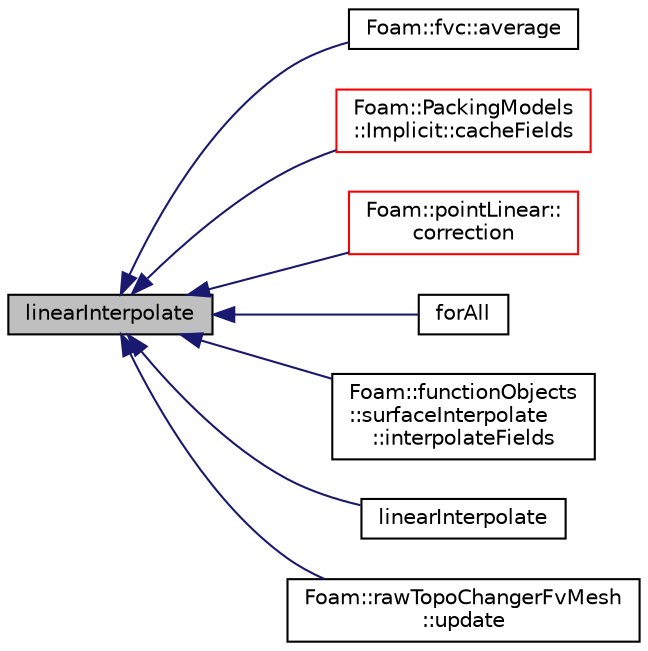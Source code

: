 digraph "linearInterpolate"
{
  bgcolor="transparent";
  edge [fontname="Helvetica",fontsize="10",labelfontname="Helvetica",labelfontsize="10"];
  node [fontname="Helvetica",fontsize="10",shape=record];
  rankdir="LR";
  Node1 [label="linearInterpolate",height=0.2,width=0.4,color="black", fillcolor="grey75", style="filled", fontcolor="black"];
  Node1 -> Node2 [dir="back",color="midnightblue",fontsize="10",style="solid",fontname="Helvetica"];
  Node2 [label="Foam::fvc::average",height=0.2,width=0.4,color="black",URL="$a10922.html#a74a8c43f55008ad5997fd8d2122fee2f",tooltip="Area-weighted average a surfaceField creating a volField. "];
  Node1 -> Node3 [dir="back",color="midnightblue",fontsize="10",style="solid",fontname="Helvetica"];
  Node3 [label="Foam::PackingModels\l::Implicit::cacheFields",height=0.2,width=0.4,color="red",URL="$a01052.html#a6005414ac27ae3e0b5a783ba216c1906",tooltip="Calculate the inter particles stresses. "];
  Node1 -> Node4 [dir="back",color="midnightblue",fontsize="10",style="solid",fontname="Helvetica"];
  Node4 [label="Foam::pointLinear::\lcorrection",height=0.2,width=0.4,color="red",URL="$a01923.html#a71944945191a35be21d9ab3b37c3170c",tooltip="Return the explicit correction to the face-interpolate. "];
  Node1 -> Node5 [dir="back",color="midnightblue",fontsize="10",style="solid",fontname="Helvetica"];
  Node5 [label="forAll",height=0.2,width=0.4,color="black",URL="$a03328.html#a9355a38e2751fb0aed092ab612f7a29f"];
  Node1 -> Node6 [dir="back",color="midnightblue",fontsize="10",style="solid",fontname="Helvetica"];
  Node6 [label="Foam::functionObjects\l::surfaceInterpolate\l::interpolateFields",height=0.2,width=0.4,color="black",URL="$a02564.html#ab9b8efc956510a07b02bd4f144cb23b2"];
  Node1 -> Node7 [dir="back",color="midnightblue",fontsize="10",style="solid",fontname="Helvetica"];
  Node7 [label="linearInterpolate",height=0.2,width=0.4,color="black",URL="$a10887.html#a8cb283db11cf06c77b3947dea2b89ca6"];
  Node1 -> Node8 [dir="back",color="midnightblue",fontsize="10",style="solid",fontname="Helvetica"];
  Node8 [label="Foam::rawTopoChangerFvMesh\l::update",height=0.2,width=0.4,color="black",URL="$a02127.html#aa2aac016e2bf7b5bd2b271786c2791aa",tooltip="Update the mesh for both mesh motion and topology change. "];
}
